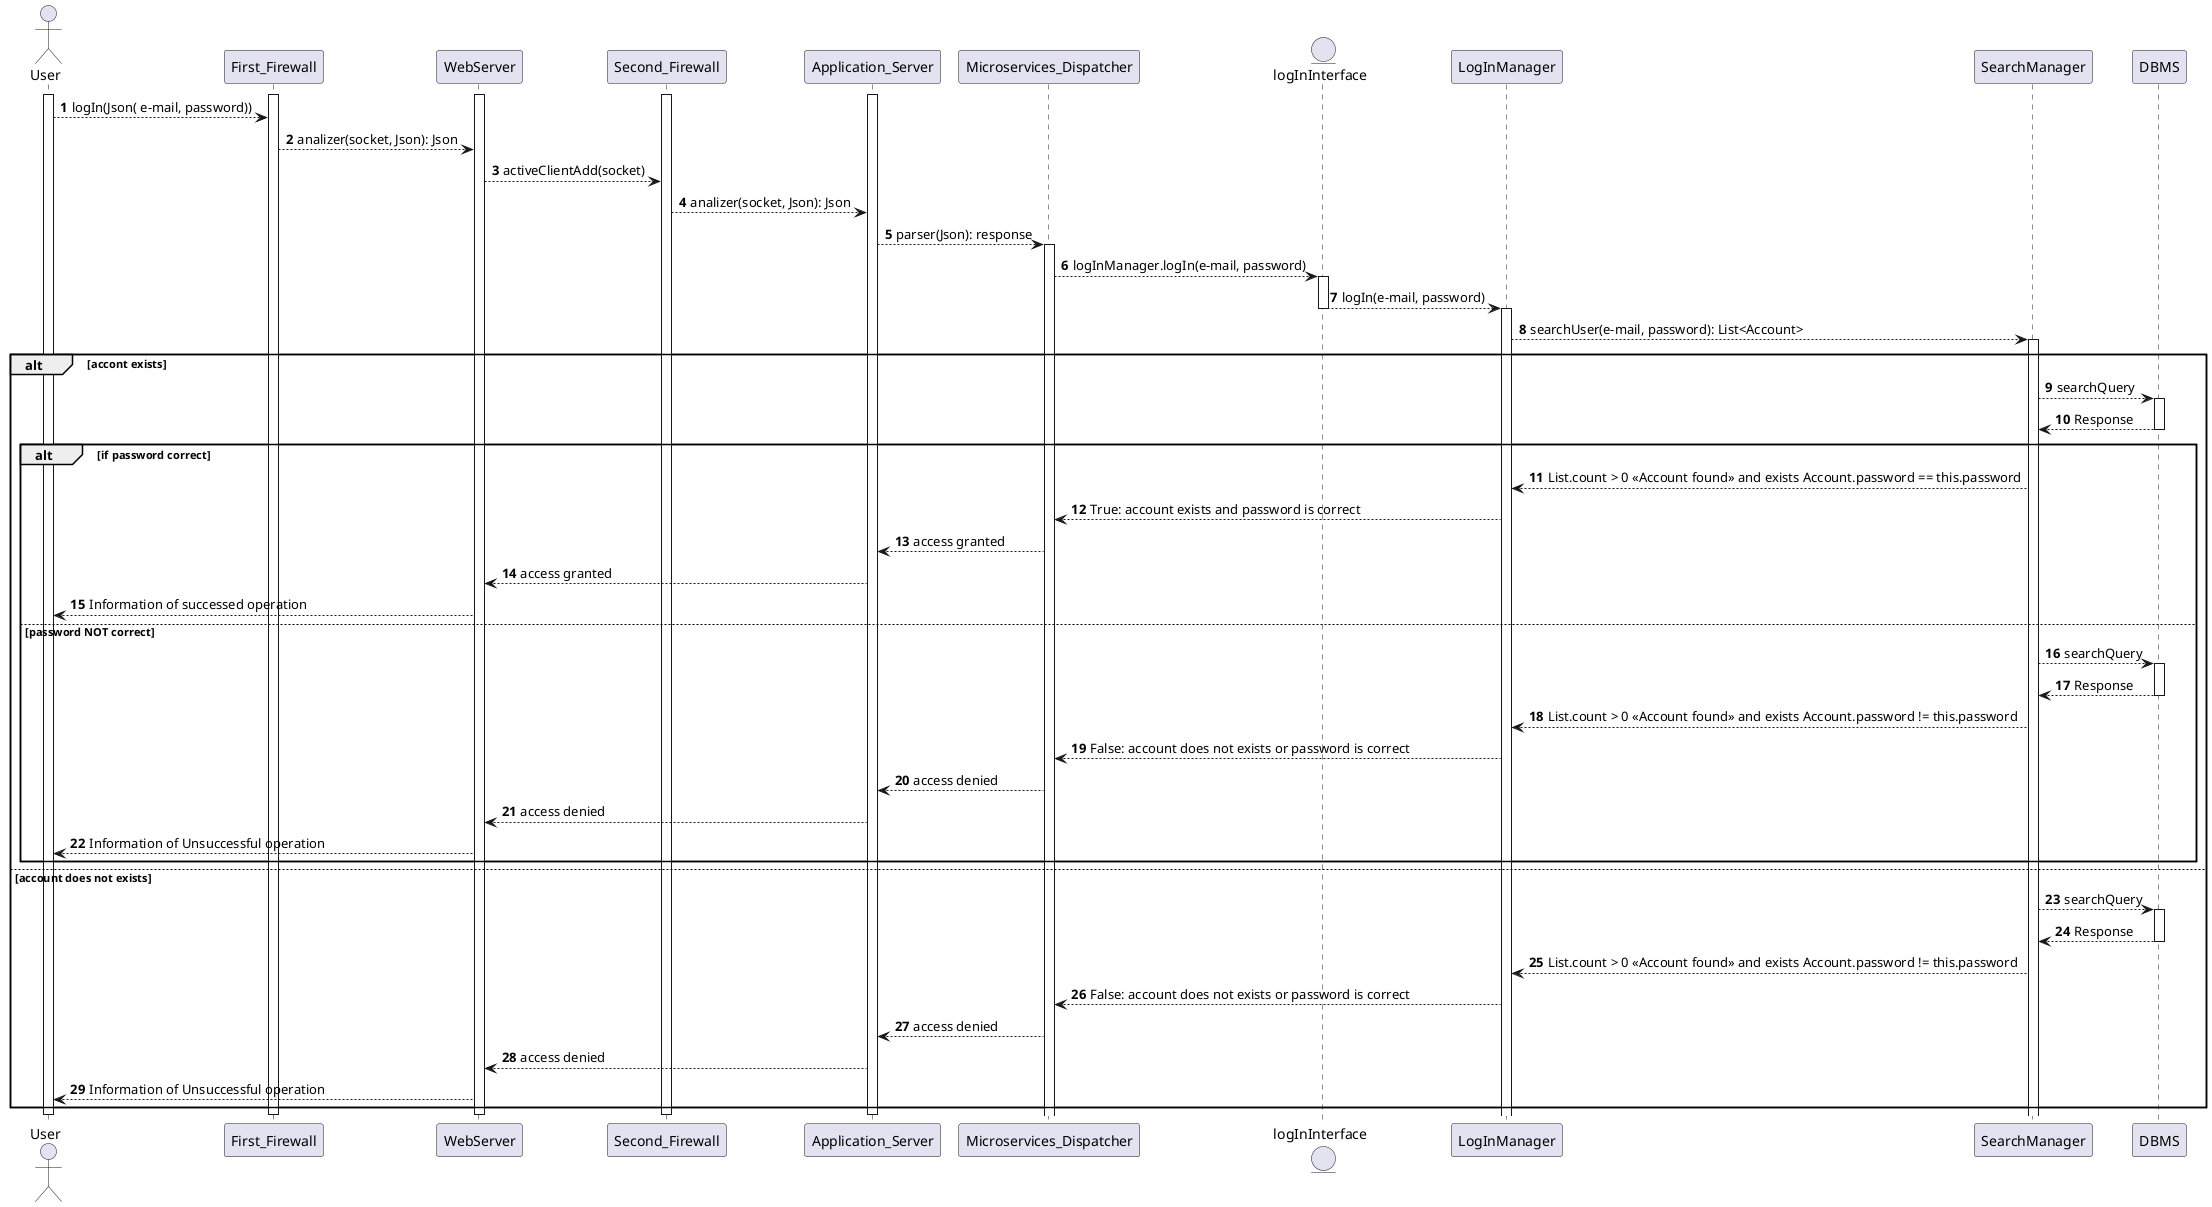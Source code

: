 @startuml

autonumber
actor User as U
participant First_Firewall as FF
participant WebServer as WS
participant Second_Firewall as SF
participant Application_Server as AS
participant Microservices_Dispatcher as MD
entity logInInterface as LII
participant LogInManager as LIM
participant SearchManager as LM
participant DBMS as D

activate U
activate FF
activate WS
activate SF
activate AS
U-->FF: logIn(Json( e-mail, password))
FF-->WS: analizer(socket, Json): Json
WS-->SF: activeClientAdd(socket)
SF-->AS: analizer(socket, Json): Json
AS-->MD: parser(Json): response
activate MD
MD-->LII: logInManager.logIn(e-mail, password)
activate LII
LII-->LIM: logIn(e-mail, password)
deactivate LII
activate LIM
LIM-->LM: searchUser(e-mail, password): List<Account>
activate LM
alt accont exists
    LM-->D: searchQuery
    activate D
    D-->LM: Response
    deactivate D
    alt if password correct
        LM-->LIM: List.count > 0 <<Account found>> and exists Account.password == this.password
        LIM-->MD: True: account exists and password is correct
        MD-->AS: access granted
        AS-->WS: access granted
        WS-->U: Information of successed operation
    else password NOT correct
        LM-->D: searchQuery
        activate D
        D-->LM: Response
        deactivate D
        LM-->LIM: List.count > 0 <<Account found>> and exists Account.password != this.password
        LIM-->MD: False: account does not exists or password is correct
        MD-->AS: access denied
        AS-->WS: access denied
        WS-->U: Information of Unsuccessful operation
    end
else account does not exists
    LM-->D: searchQuery
    activate D
    D-->LM: Response
    deactivate D
    LM-->LIM: List.count > 0 <<Account found>> and exists Account.password != this.password
    LIM-->MD: False: account does not exists or password is correct
    MD-->AS: access denied
    AS-->WS: access denied
    WS-->U: Information of Unsuccessful operation
end
deactivate U
deactivate FF
deactivate WS
deactivate SF
deactivate AS
@enduml